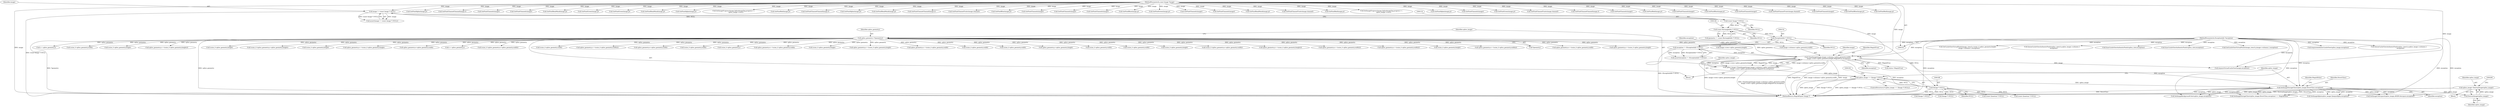 digraph "0_ImageMagick_7b1cf5784b5bcd85aa9293ecf56769f68c037231@pointer" {
"1000202" [label="(Call,splice_image=DestroyImage(splice_image))"];
"1000204" [label="(Call,DestroyImage(splice_image))"];
"1000196" [label="(Call,SetImageStorageClass(splice_image,DirectClass,exception))"];
"1000185" [label="(Call,splice_image == (Image *) NULL)"];
"1000164" [label="(Call,splice_image=CloneImage(image,image->columns+splice_geometry.width,\n    image->rows+splice_geometry.height,MagickTrue,exception))"];
"1000166" [label="(Call,CloneImage(image,image->columns+splice_geometry.width,\n    image->rows+splice_geometry.height,MagickTrue,exception))"];
"1000116" [label="(Call,image != (const Image *) NULL)"];
"1000104" [label="(MethodParameterIn,const Image *image)"];
"1000118" [label="(Call,(const Image *) NULL)"];
"1000160" [label="(Call,splice_geometry=(*geometry))"];
"1000149" [label="(Call,exception != (ExceptionInfo *) NULL)"];
"1000106" [label="(MethodParameterIn,ExceptionInfo *exception)"];
"1000151" [label="(Call,(ExceptionInfo *) NULL)"];
"1000145" [label="(Call,(const RectangleInfo *) NULL)"];
"1000187" [label="(Call,(Image *) NULL)"];
"1001142" [label="(MethodReturn,MagickExport Image *)"];
"1000253" [label="(Call,SetImageBackgroundColor(splice_image,exception))"];
"1000336" [label="(Call,(ssize_t) splice_geometry.width)"];
"1000585" [label="(Call,GetPixelAlpha(image,p))"];
"1000293" [label="(Call,splice_geometry.y+=(ssize_t) splice_geometry.width/2)"];
"1000202" [label="(Call,splice_image=DestroyImage(splice_image))"];
"1000965" [label="(Call,splice_geometry.x+splice_geometry.width)"];
"1000160" [label="(Call,splice_geometry=(*geometry))"];
"1000897" [label="(Call,GetPixelChannelChannel(image,i))"];
"1000298" [label="(Call,(ssize_t) splice_geometry.width)"];
"1001017" [label="(Call,GetPixelChannels(image))"];
"1000422" [label="(Call,AcquireAuthenticCacheView(splice_image,exception))"];
"1000836" [label="(Call,(const Quantum *) NULL)"];
"1000167" [label="(Identifier,image)"];
"1000201" [label="(Block,)"];
"1000431" [label="(Call,(ssize_t) splice_geometry.y)"];
"1000889" [label="(Call,GetPixelChannels(image))"];
"1000390" [label="(Call,splice_geometry.x+=(ssize_t) splice_geometry.width)"];
"1000346" [label="(Call,(ssize_t) splice_geometry.height)"];
"1000378" [label="(Call,splice_geometry.y+=(ssize_t) splice_geometry.height)"];
"1000992" [label="(Call,GetPixelReadMask(image,q))"];
"1001064" [label="(Call,GetPixelGreen(image,p))"];
"1000332" [label="(Call,splice_geometry.x+=(ssize_t) splice_geometry.width)"];
"1000107" [label="(Block,)"];
"1000272" [label="(Call,(ssize_t) splice_geometry.width)"];
"1000285" [label="(Call,(ssize_t) splice_geometry.width)"];
"1000936" [label="(Call,GetPixelGreen(image,p))"];
"1000501" [label="(Call,GetPixelReadMask(image,p))"];
"1000948" [label="(Call,GetPixelAlpha(image,p))"];
"1000195" [label="(Call,SetImageStorageClass(splice_image,DirectClass,exception) == MagickFalse)"];
"1001109" [label="(Call,SetImageProgress(image,SpliceImageTag,progress++,\n          splice_image->rows))"];
"1000766" [label="(Call,splice_geometry.y+splice_geometry.height)"];
"1000148" [label="(Call,assert(exception != (ExceptionInfo *) NULL))"];
"1000567" [label="(Call,GetPixelRed(image,p))"];
"1000460" [label="(Call,QueueCacheViewAuthenticPixels(splice_view,0,y,splice_image->columns,1,\n       exception))"];
"1000151" [label="(Call,(ExceptionInfo *) NULL)"];
"1000118" [label="(Call,(const Image *) NULL)"];
"1000149" [label="(Call,exception != (ExceptionInfo *) NULL)"];
"1000534" [label="(Call,GetPixelChannelChannel(image,i))"];
"1000793" [label="(Call,GetCacheViewVirtualPixels(image_view,0,y-(ssize_t) splice_geometry.height,\n      image->columns,1,exception))"];
"1000713" [label="(Call,GetPixelAlpha(image,p))"];
"1000864" [label="(Call,GetPixelReadMask(image,q))"];
"1000120" [label="(Identifier,NULL)"];
"1000394" [label="(Call,(ssize_t) splice_geometry.width)"];
"1000662" [label="(Call,GetPixelChannelChannel(image,i))"];
"1001031" [label="(Call,GetPixelChannelTraits(image,channel))"];
"1000312" [label="(Call,(ssize_t) splice_geometry.width)"];
"1000115" [label="(Call,assert(image != (const Image *) NULL))"];
"1000186" [label="(Identifier,splice_image)"];
"1000382" [label="(Call,(ssize_t) splice_geometry.height)"];
"1000166" [label="(Call,CloneImage(image,image->columns+splice_geometry.width,\n    image->rows+splice_geometry.height,MagickTrue,exception))"];
"1000116" [label="(Call,image != (const Image *) NULL)"];
"1000184" [label="(ControlStructure,if (splice_image == (Image *) NULL))"];
"1000963" [label="(Call,(ssize_t) (splice_geometry.x+splice_geometry.width))"];
"1000823" [label="(Call,QueueCacheViewAuthenticPixels(splice_view,0,y,splice_image->columns,1,\n       exception))"];
"1000318" [label="(Call,splice_geometry.y+=(ssize_t) splice_geometry.height/2)"];
"1000727" [label="(Call,SyncCacheViewAuthenticPixels(splice_view,exception))"];
"1000205" [label="(Identifier,splice_image)"];
"1000942" [label="(Call,GetPixelBlue(image,p))"];
"1000197" [label="(Identifier,splice_image)"];
"1000367" [label="(Call,splice_geometry.x+=(ssize_t) splice_geometry.width/2)"];
"1000183" [label="(Identifier,exception)"];
"1000267" [label="(Call,splice_geometry.x+=(ssize_t) splice_geometry.width/2)"];
"1001082" [label="(Call,GetPixelChannels(image))"];
"1000473" [label="(Call,(const Quantum *) NULL)"];
"1000526" [label="(Call,GetPixelChannels(image))"];
"1000165" [label="(Identifier,splice_image)"];
"1000323" [label="(Call,(ssize_t) splice_geometry.height)"];
"1000719" [label="(Call,GetPixelChannels(image))"];
"1000707" [label="(Call,GetPixelBlue(image,p))"];
"1000701" [label="(Call,GetPixelGreen(image,p))"];
"1000591" [label="(Call,GetPixelChannels(image))"];
"1000307" [label="(Call,splice_geometry.x+=(ssize_t) splice_geometry.width/2)"];
"1000162" [label="(Call,*geometry)"];
"1000639" [label="(Call,GetPixelChannels(image))"];
"1000629" [label="(Call,GetPixelReadMask(image,p))"];
"1000281" [label="(Call,splice_geometry.x+=(ssize_t) splice_geometry.width)"];
"1000540" [label="(Call,GetPixelChannelTraits(image,channel))"];
"1000247" [label="(Call,SetImageAlpha(splice_image,OpaqueAlpha,exception))"];
"1000189" [label="(Identifier,NULL)"];
"1001090" [label="(Call,SyncCacheViewAuthenticPixels(splice_view,exception))"];
"1000147" [label="(Identifier,NULL)"];
"1000117" [label="(Identifier,image)"];
"1000930" [label="(Call,GetPixelRed(image,p))"];
"1000150" [label="(Identifier,exception)"];
"1000746" [label="(Call,SetImageProgress(image,SpliceImageTag,progress++,\n          splice_image->rows))"];
"1000168" [label="(Call,image->columns+splice_geometry.width)"];
"1000355" [label="(Call,splice_geometry.y+=(ssize_t) splice_geometry.height)"];
"1000853" [label="(Call,x < splice_geometry.x)"];
"1000187" [label="(Call,(Image *) NULL)"];
"1000227" [label="(Call,SetImageColorspace(splice_image,sRGBColorspace,exception))"];
"1000417" [label="(Call,AcquireVirtualCacheView(image,exception))"];
"1000191" [label="(Call,(Image *) NULL)"];
"1000372" [label="(Call,(ssize_t) splice_geometry.width)"];
"1001076" [label="(Call,GetPixelAlpha(image,p))"];
"1000204" [label="(Call,DestroyImage(splice_image))"];
"1000164" [label="(Call,splice_image=CloneImage(image,image->columns+splice_geometry.width,\n    image->rows+splice_geometry.height,MagickTrue,exception))"];
"1000654" [label="(Call,GetPixelChannels(image))"];
"1000409" [label="(Call,status=MagickTrue)"];
"1000153" [label="(Identifier,NULL)"];
"1000145" [label="(Call,(const RectangleInfo *) NULL)"];
"1000573" [label="(Call,GetPixelGreen(image,p))"];
"1000403" [label="(Call,(ssize_t) splice_geometry.height)"];
"1000199" [label="(Identifier,exception)"];
"1000341" [label="(Call,splice_geometry.y+=(ssize_t) splice_geometry.height/2)"];
"1000175" [label="(Call,image->rows+splice_geometry.height)"];
"1000359" [label="(Call,(ssize_t) splice_geometry.height)"];
"1000200" [label="(Identifier,MagickFalse)"];
"1000161" [label="(Identifier,splice_geometry)"];
"1000764" [label="(Call,(ssize_t) (splice_geometry.y+splice_geometry.height))"];
"1000668" [label="(Call,GetPixelChannelTraits(image,channel))"];
"1000207" [label="(Call,(Image *) NULL)"];
"1001025" [label="(Call,GetPixelChannelChannel(image,i))"];
"1000874" [label="(Call,GetPixelChannels(image))"];
"1000106" [label="(MethodParameterIn,ExceptionInfo *exception)"];
"1000695" [label="(Call,GetPixelRed(image,p))"];
"1000203" [label="(Identifier,splice_image)"];
"1000511" [label="(Call,GetPixelChannels(image))"];
"1000143" [label="(Call,geometry != (const RectangleInfo *) NULL)"];
"1000798" [label="(Call,(ssize_t) splice_geometry.height)"];
"1000399" [label="(Call,splice_geometry.y+=(ssize_t) splice_geometry.height)"];
"1000104" [label="(MethodParameterIn,const Image *image)"];
"1000602" [label="(Call,splice_geometry.x+splice_geometry.width)"];
"1000185" [label="(Call,splice_image == (Image *) NULL)"];
"1000198" [label="(Identifier,DirectClass)"];
"1000579" [label="(Call,GetPixelBlue(image,p))"];
"1000490" [label="(Call,x < splice_geometry.x)"];
"1000196" [label="(Call,SetImageStorageClass(splice_image,DirectClass,exception))"];
"1001002" [label="(Call,GetPixelChannels(image))"];
"1000903" [label="(Call,GetPixelChannelTraits(image,channel))"];
"1000954" [label="(Call,GetPixelChannels(image))"];
"1000449" [label="(Call,GetCacheViewVirtualPixels(image_view,0,y,image->columns,1,exception))"];
"1000182" [label="(Identifier,MagickTrue)"];
"1000600" [label="(Call,(ssize_t) (splice_geometry.x+splice_geometry.width))"];
"1001070" [label="(Call,GetPixelBlue(image,p))"];
"1001058" [label="(Call,GetPixelRed(image,p))"];
"1000202" -> "1000201"  [label="AST: "];
"1000202" -> "1000204"  [label="CFG: "];
"1000203" -> "1000202"  [label="AST: "];
"1000204" -> "1000202"  [label="AST: "];
"1000208" -> "1000202"  [label="CFG: "];
"1000202" -> "1001142"  [label="DDG: splice_image"];
"1000202" -> "1001142"  [label="DDG: DestroyImage(splice_image)"];
"1000204" -> "1000202"  [label="DDG: splice_image"];
"1000204" -> "1000205"  [label="CFG: "];
"1000205" -> "1000204"  [label="AST: "];
"1000196" -> "1000204"  [label="DDG: splice_image"];
"1000196" -> "1000195"  [label="AST: "];
"1000196" -> "1000199"  [label="CFG: "];
"1000197" -> "1000196"  [label="AST: "];
"1000198" -> "1000196"  [label="AST: "];
"1000199" -> "1000196"  [label="AST: "];
"1000200" -> "1000196"  [label="CFG: "];
"1000196" -> "1001142"  [label="DDG: exception"];
"1000196" -> "1001142"  [label="DDG: DirectClass"];
"1000196" -> "1000195"  [label="DDG: splice_image"];
"1000196" -> "1000195"  [label="DDG: DirectClass"];
"1000196" -> "1000195"  [label="DDG: exception"];
"1000185" -> "1000196"  [label="DDG: splice_image"];
"1000166" -> "1000196"  [label="DDG: exception"];
"1000106" -> "1000196"  [label="DDG: exception"];
"1000196" -> "1000227"  [label="DDG: splice_image"];
"1000196" -> "1000227"  [label="DDG: exception"];
"1000196" -> "1000247"  [label="DDG: splice_image"];
"1000196" -> "1000247"  [label="DDG: exception"];
"1000196" -> "1000253"  [label="DDG: splice_image"];
"1000196" -> "1000253"  [label="DDG: exception"];
"1000185" -> "1000184"  [label="AST: "];
"1000185" -> "1000187"  [label="CFG: "];
"1000186" -> "1000185"  [label="AST: "];
"1000187" -> "1000185"  [label="AST: "];
"1000192" -> "1000185"  [label="CFG: "];
"1000197" -> "1000185"  [label="CFG: "];
"1000185" -> "1001142"  [label="DDG: splice_image"];
"1000185" -> "1001142"  [label="DDG: (Image *) NULL"];
"1000185" -> "1001142"  [label="DDG: splice_image == (Image *) NULL"];
"1000164" -> "1000185"  [label="DDG: splice_image"];
"1000187" -> "1000185"  [label="DDG: NULL"];
"1000164" -> "1000107"  [label="AST: "];
"1000164" -> "1000166"  [label="CFG: "];
"1000165" -> "1000164"  [label="AST: "];
"1000166" -> "1000164"  [label="AST: "];
"1000186" -> "1000164"  [label="CFG: "];
"1000164" -> "1001142"  [label="DDG: CloneImage(image,image->columns+splice_geometry.width,\n    image->rows+splice_geometry.height,MagickTrue,exception)"];
"1000166" -> "1000164"  [label="DDG: image->columns+splice_geometry.width"];
"1000166" -> "1000164"  [label="DDG: exception"];
"1000166" -> "1000164"  [label="DDG: image->rows+splice_geometry.height"];
"1000166" -> "1000164"  [label="DDG: MagickTrue"];
"1000166" -> "1000164"  [label="DDG: image"];
"1000166" -> "1000183"  [label="CFG: "];
"1000167" -> "1000166"  [label="AST: "];
"1000168" -> "1000166"  [label="AST: "];
"1000175" -> "1000166"  [label="AST: "];
"1000182" -> "1000166"  [label="AST: "];
"1000183" -> "1000166"  [label="AST: "];
"1000166" -> "1001142"  [label="DDG: MagickTrue"];
"1000166" -> "1001142"  [label="DDG: image->columns+splice_geometry.width"];
"1000166" -> "1001142"  [label="DDG: image"];
"1000166" -> "1001142"  [label="DDG: exception"];
"1000166" -> "1001142"  [label="DDG: image->rows+splice_geometry.height"];
"1000116" -> "1000166"  [label="DDG: image"];
"1000104" -> "1000166"  [label="DDG: image"];
"1000160" -> "1000166"  [label="DDG: splice_geometry"];
"1000149" -> "1000166"  [label="DDG: exception"];
"1000106" -> "1000166"  [label="DDG: exception"];
"1000166" -> "1000409"  [label="DDG: MagickTrue"];
"1000166" -> "1000417"  [label="DDG: image"];
"1000116" -> "1000115"  [label="AST: "];
"1000116" -> "1000118"  [label="CFG: "];
"1000117" -> "1000116"  [label="AST: "];
"1000118" -> "1000116"  [label="AST: "];
"1000115" -> "1000116"  [label="CFG: "];
"1000116" -> "1001142"  [label="DDG: (const Image *) NULL"];
"1000116" -> "1000115"  [label="DDG: image"];
"1000116" -> "1000115"  [label="DDG: (const Image *) NULL"];
"1000104" -> "1000116"  [label="DDG: image"];
"1000118" -> "1000116"  [label="DDG: NULL"];
"1000104" -> "1000103"  [label="AST: "];
"1000104" -> "1001142"  [label="DDG: image"];
"1000104" -> "1000417"  [label="DDG: image"];
"1000104" -> "1000501"  [label="DDG: image"];
"1000104" -> "1000511"  [label="DDG: image"];
"1000104" -> "1000526"  [label="DDG: image"];
"1000104" -> "1000534"  [label="DDG: image"];
"1000104" -> "1000540"  [label="DDG: image"];
"1000104" -> "1000567"  [label="DDG: image"];
"1000104" -> "1000573"  [label="DDG: image"];
"1000104" -> "1000579"  [label="DDG: image"];
"1000104" -> "1000585"  [label="DDG: image"];
"1000104" -> "1000591"  [label="DDG: image"];
"1000104" -> "1000629"  [label="DDG: image"];
"1000104" -> "1000639"  [label="DDG: image"];
"1000104" -> "1000654"  [label="DDG: image"];
"1000104" -> "1000662"  [label="DDG: image"];
"1000104" -> "1000668"  [label="DDG: image"];
"1000104" -> "1000695"  [label="DDG: image"];
"1000104" -> "1000701"  [label="DDG: image"];
"1000104" -> "1000707"  [label="DDG: image"];
"1000104" -> "1000713"  [label="DDG: image"];
"1000104" -> "1000719"  [label="DDG: image"];
"1000104" -> "1000746"  [label="DDG: image"];
"1000104" -> "1000864"  [label="DDG: image"];
"1000104" -> "1000874"  [label="DDG: image"];
"1000104" -> "1000889"  [label="DDG: image"];
"1000104" -> "1000897"  [label="DDG: image"];
"1000104" -> "1000903"  [label="DDG: image"];
"1000104" -> "1000930"  [label="DDG: image"];
"1000104" -> "1000936"  [label="DDG: image"];
"1000104" -> "1000942"  [label="DDG: image"];
"1000104" -> "1000948"  [label="DDG: image"];
"1000104" -> "1000954"  [label="DDG: image"];
"1000104" -> "1000992"  [label="DDG: image"];
"1000104" -> "1001002"  [label="DDG: image"];
"1000104" -> "1001017"  [label="DDG: image"];
"1000104" -> "1001025"  [label="DDG: image"];
"1000104" -> "1001031"  [label="DDG: image"];
"1000104" -> "1001058"  [label="DDG: image"];
"1000104" -> "1001064"  [label="DDG: image"];
"1000104" -> "1001070"  [label="DDG: image"];
"1000104" -> "1001076"  [label="DDG: image"];
"1000104" -> "1001082"  [label="DDG: image"];
"1000104" -> "1001109"  [label="DDG: image"];
"1000118" -> "1000120"  [label="CFG: "];
"1000119" -> "1000118"  [label="AST: "];
"1000120" -> "1000118"  [label="AST: "];
"1000118" -> "1000145"  [label="DDG: NULL"];
"1000160" -> "1000107"  [label="AST: "];
"1000160" -> "1000162"  [label="CFG: "];
"1000161" -> "1000160"  [label="AST: "];
"1000162" -> "1000160"  [label="AST: "];
"1000165" -> "1000160"  [label="CFG: "];
"1000160" -> "1001142"  [label="DDG: *geometry"];
"1000160" -> "1001142"  [label="DDG: splice_geometry"];
"1000160" -> "1000168"  [label="DDG: splice_geometry"];
"1000160" -> "1000175"  [label="DDG: splice_geometry"];
"1000160" -> "1000267"  [label="DDG: splice_geometry"];
"1000160" -> "1000272"  [label="DDG: splice_geometry"];
"1000160" -> "1000281"  [label="DDG: splice_geometry"];
"1000160" -> "1000285"  [label="DDG: splice_geometry"];
"1000160" -> "1000293"  [label="DDG: splice_geometry"];
"1000160" -> "1000298"  [label="DDG: splice_geometry"];
"1000160" -> "1000307"  [label="DDG: splice_geometry"];
"1000160" -> "1000312"  [label="DDG: splice_geometry"];
"1000160" -> "1000318"  [label="DDG: splice_geometry"];
"1000160" -> "1000323"  [label="DDG: splice_geometry"];
"1000160" -> "1000332"  [label="DDG: splice_geometry"];
"1000160" -> "1000336"  [label="DDG: splice_geometry"];
"1000160" -> "1000341"  [label="DDG: splice_geometry"];
"1000160" -> "1000346"  [label="DDG: splice_geometry"];
"1000160" -> "1000355"  [label="DDG: splice_geometry"];
"1000160" -> "1000359"  [label="DDG: splice_geometry"];
"1000160" -> "1000367"  [label="DDG: splice_geometry"];
"1000160" -> "1000372"  [label="DDG: splice_geometry"];
"1000160" -> "1000378"  [label="DDG: splice_geometry"];
"1000160" -> "1000382"  [label="DDG: splice_geometry"];
"1000160" -> "1000390"  [label="DDG: splice_geometry"];
"1000160" -> "1000394"  [label="DDG: splice_geometry"];
"1000160" -> "1000399"  [label="DDG: splice_geometry"];
"1000160" -> "1000403"  [label="DDG: splice_geometry"];
"1000160" -> "1000431"  [label="DDG: splice_geometry"];
"1000160" -> "1000490"  [label="DDG: splice_geometry"];
"1000160" -> "1000600"  [label="DDG: splice_geometry"];
"1000160" -> "1000602"  [label="DDG: splice_geometry"];
"1000160" -> "1000764"  [label="DDG: splice_geometry"];
"1000160" -> "1000766"  [label="DDG: splice_geometry"];
"1000160" -> "1000798"  [label="DDG: splice_geometry"];
"1000160" -> "1000853"  [label="DDG: splice_geometry"];
"1000160" -> "1000963"  [label="DDG: splice_geometry"];
"1000160" -> "1000965"  [label="DDG: splice_geometry"];
"1000149" -> "1000148"  [label="AST: "];
"1000149" -> "1000151"  [label="CFG: "];
"1000150" -> "1000149"  [label="AST: "];
"1000151" -> "1000149"  [label="AST: "];
"1000148" -> "1000149"  [label="CFG: "];
"1000149" -> "1001142"  [label="DDG: (ExceptionInfo *) NULL"];
"1000149" -> "1000148"  [label="DDG: exception"];
"1000149" -> "1000148"  [label="DDG: (ExceptionInfo *) NULL"];
"1000106" -> "1000149"  [label="DDG: exception"];
"1000151" -> "1000149"  [label="DDG: NULL"];
"1000106" -> "1000103"  [label="AST: "];
"1000106" -> "1001142"  [label="DDG: exception"];
"1000106" -> "1000227"  [label="DDG: exception"];
"1000106" -> "1000247"  [label="DDG: exception"];
"1000106" -> "1000253"  [label="DDG: exception"];
"1000106" -> "1000417"  [label="DDG: exception"];
"1000106" -> "1000422"  [label="DDG: exception"];
"1000106" -> "1000449"  [label="DDG: exception"];
"1000106" -> "1000460"  [label="DDG: exception"];
"1000106" -> "1000727"  [label="DDG: exception"];
"1000106" -> "1000793"  [label="DDG: exception"];
"1000106" -> "1000823"  [label="DDG: exception"];
"1000106" -> "1001090"  [label="DDG: exception"];
"1000151" -> "1000153"  [label="CFG: "];
"1000152" -> "1000151"  [label="AST: "];
"1000153" -> "1000151"  [label="AST: "];
"1000145" -> "1000151"  [label="DDG: NULL"];
"1000151" -> "1000187"  [label="DDG: NULL"];
"1000145" -> "1000143"  [label="AST: "];
"1000145" -> "1000147"  [label="CFG: "];
"1000146" -> "1000145"  [label="AST: "];
"1000147" -> "1000145"  [label="AST: "];
"1000143" -> "1000145"  [label="CFG: "];
"1000145" -> "1000143"  [label="DDG: NULL"];
"1000187" -> "1000189"  [label="CFG: "];
"1000188" -> "1000187"  [label="AST: "];
"1000189" -> "1000187"  [label="AST: "];
"1000187" -> "1001142"  [label="DDG: NULL"];
"1000187" -> "1000191"  [label="DDG: NULL"];
"1000187" -> "1000207"  [label="DDG: NULL"];
"1000187" -> "1000473"  [label="DDG: NULL"];
"1000187" -> "1000836"  [label="DDG: NULL"];
}

